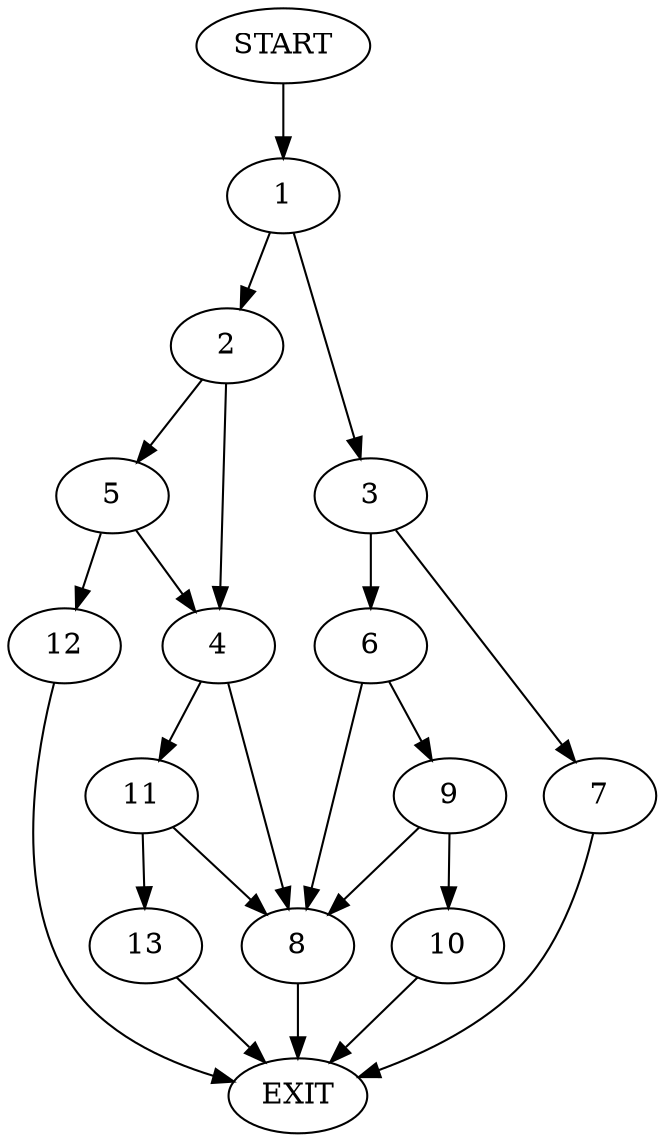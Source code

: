 digraph {
0 [label="START"]
14 [label="EXIT"]
0 -> 1
1 -> 2
1 -> 3
2 -> 4
2 -> 5
3 -> 6
3 -> 7
7 -> 14
6 -> 8
6 -> 9
9 -> 8
9 -> 10
8 -> 14
10 -> 14
4 -> 8
4 -> 11
5 -> 4
5 -> 12
12 -> 14
11 -> 13
11 -> 8
13 -> 14
}
